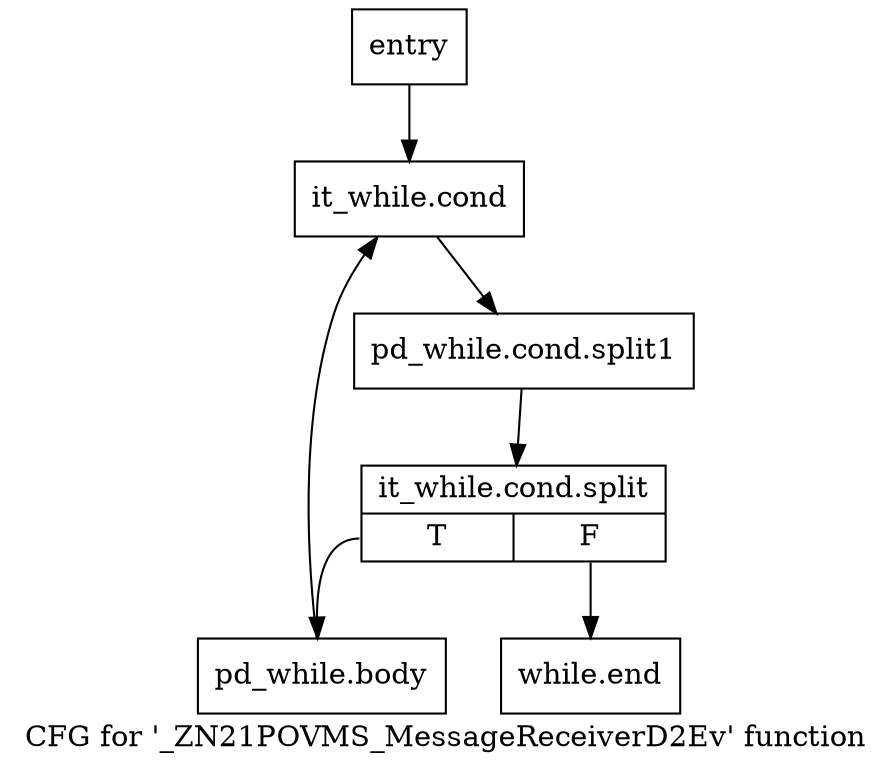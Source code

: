 digraph "CFG for '_ZN21POVMS_MessageReceiverD2Ev' function" {
	label="CFG for '_ZN21POVMS_MessageReceiverD2Ev' function";

	Node0x1c24250 [shape=record,label="{entry}"];
	Node0x1c24250 -> Node0x1c242a0;
	Node0x1c242a0 [shape=record,label="{it_while.cond}"];
	Node0x1c242a0 -> Node0x30ab360;
	Node0x30ab360 [shape=record,label="{pd_while.cond.split1}"];
	Node0x30ab360 -> Node0x338b860;
	Node0x338b860 [shape=record,label="{it_while.cond.split|{<s0>T|<s1>F}}"];
	Node0x338b860:s0 -> Node0x1c242f0;
	Node0x338b860:s1 -> Node0x1c24340;
	Node0x1c242f0 [shape=record,label="{pd_while.body}"];
	Node0x1c242f0 -> Node0x1c242a0;
	Node0x1c24340 [shape=record,label="{while.end}"];
}
